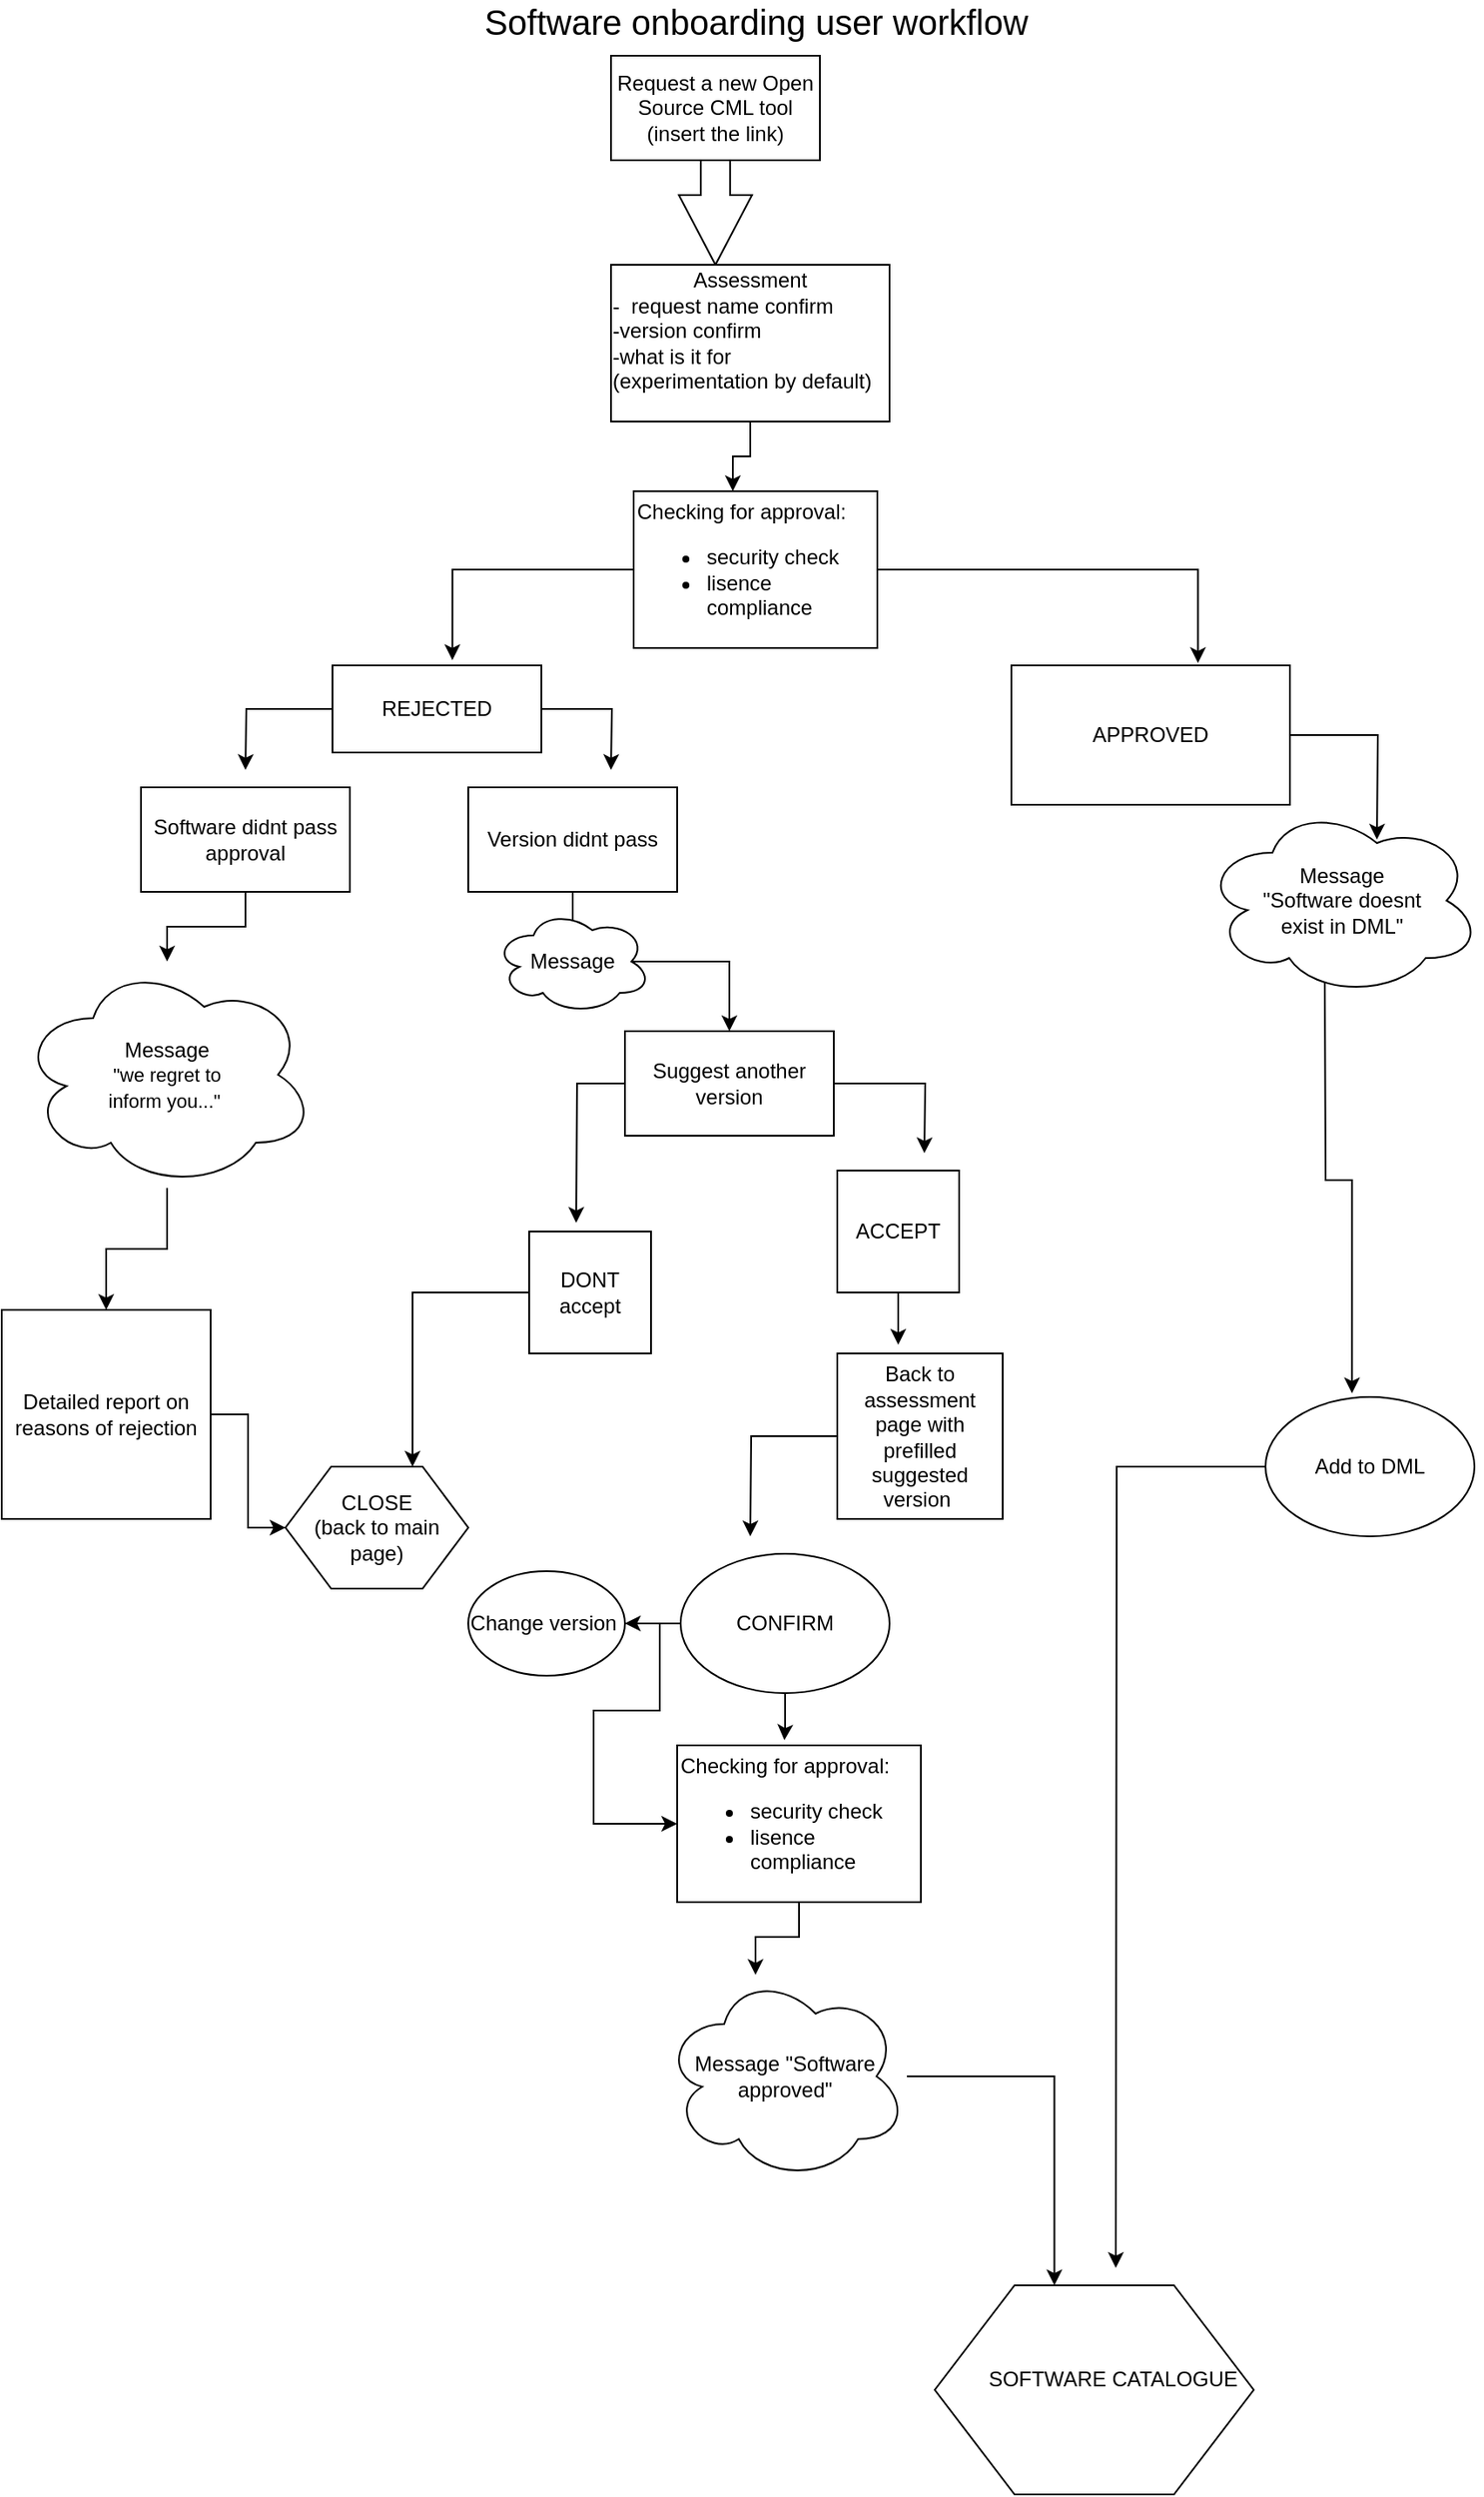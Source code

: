 <mxfile version="12.4.3" type="device" pages="1"><diagram id="0llAzEVzJa9821p7wzAq" name="Page-1"><mxGraphModel dx="1108" dy="675" grid="1" gridSize="10" guides="1" tooltips="1" connect="1" arrows="1" fold="1" page="1" pageScale="1" pageWidth="827" pageHeight="1169" math="0" shadow="0"><root><mxCell id="0"/><mxCell id="1" parent="0"/><mxCell id="ij1Nast-WUGQV4Hvbau6-1" value="&lt;font style=&quot;font-size: 20px&quot;&gt;Software onboarding user workflow&lt;/font&gt;" style="text;html=1;align=center;verticalAlign=middle;resizable=0;points=[];;autosize=1;" vertex="1" parent="1"><mxGeometry x="438" y="180" width="330" height="20" as="geometry"/></mxCell><mxCell id="ij1Nast-WUGQV4Hvbau6-2" value="Request a new Open Source CML tool (insert the link)" style="rounded=0;whiteSpace=wrap;html=1;" vertex="1" parent="1"><mxGeometry x="520" y="210" width="120" height="60" as="geometry"/></mxCell><mxCell id="ij1Nast-WUGQV4Hvbau6-3" style="edgeStyle=orthogonalEdgeStyle;rounded=0;orthogonalLoop=1;jettySize=auto;html=1;entryX=0.574;entryY=-0.06;entryDx=0;entryDy=0;entryPerimeter=0;" edge="1" parent="1" source="ij1Nast-WUGQV4Hvbau6-5" target="ij1Nast-WUGQV4Hvbau6-8"><mxGeometry relative="1" as="geometry"/></mxCell><mxCell id="ij1Nast-WUGQV4Hvbau6-4" style="edgeStyle=orthogonalEdgeStyle;rounded=0;orthogonalLoop=1;jettySize=auto;html=1;entryX=0.67;entryY=-0.017;entryDx=0;entryDy=0;entryPerimeter=0;" edge="1" parent="1" source="ij1Nast-WUGQV4Hvbau6-5" target="ij1Nast-WUGQV4Hvbau6-37"><mxGeometry relative="1" as="geometry"/></mxCell><mxCell id="ij1Nast-WUGQV4Hvbau6-5" value="Checking for approval:&lt;br&gt;&lt;ul&gt;&lt;li&gt;security check&lt;/li&gt;&lt;li&gt;lisence compliance&amp;nbsp;&lt;/li&gt;&lt;/ul&gt;" style="rounded=0;whiteSpace=wrap;html=1;align=left;" vertex="1" parent="1"><mxGeometry x="533" y="460" width="140" height="90" as="geometry"/></mxCell><mxCell id="ij1Nast-WUGQV4Hvbau6-6" style="edgeStyle=orthogonalEdgeStyle;rounded=0;orthogonalLoop=1;jettySize=auto;html=1;" edge="1" parent="1" source="ij1Nast-WUGQV4Hvbau6-8"><mxGeometry relative="1" as="geometry"><mxPoint x="310" y="620" as="targetPoint"/></mxGeometry></mxCell><mxCell id="ij1Nast-WUGQV4Hvbau6-7" style="edgeStyle=orthogonalEdgeStyle;rounded=0;orthogonalLoop=1;jettySize=auto;html=1;" edge="1" parent="1" source="ij1Nast-WUGQV4Hvbau6-8"><mxGeometry relative="1" as="geometry"><mxPoint x="520" y="620" as="targetPoint"/></mxGeometry></mxCell><mxCell id="ij1Nast-WUGQV4Hvbau6-8" value="&lt;div&gt;REJECTED&lt;/div&gt;" style="rounded=0;whiteSpace=wrap;html=1;align=center;" vertex="1" parent="1"><mxGeometry x="360" y="560" width="120" height="50" as="geometry"/></mxCell><mxCell id="ij1Nast-WUGQV4Hvbau6-9" style="edgeStyle=orthogonalEdgeStyle;rounded=0;orthogonalLoop=1;jettySize=auto;html=1;entryX=0;entryY=0.5;entryDx=0;entryDy=0;" edge="1" parent="1" source="ij1Nast-WUGQV4Hvbau6-10" target="ij1Nast-WUGQV4Hvbau6-28"><mxGeometry relative="1" as="geometry"/></mxCell><mxCell id="ij1Nast-WUGQV4Hvbau6-10" value="Detailed report on reasons of rejection" style="whiteSpace=wrap;html=1;aspect=fixed;" vertex="1" parent="1"><mxGeometry x="170" y="930" width="120" height="120" as="geometry"/></mxCell><mxCell id="ij1Nast-WUGQV4Hvbau6-11" value="" style="html=1;shadow=0;dashed=0;align=center;verticalAlign=middle;shape=mxgraph.arrows2.arrow;dy=0.6;dx=40;direction=south;notch=0;" vertex="1" parent="1"><mxGeometry x="559" y="270" width="42" height="60" as="geometry"/></mxCell><mxCell id="ij1Nast-WUGQV4Hvbau6-12" value="" style="group" vertex="1" connectable="0" parent="1"><mxGeometry x="706" y="1490" width="190" height="120" as="geometry"/></mxCell><mxCell id="ij1Nast-WUGQV4Hvbau6-13" value="" style="shape=hexagon;perimeter=hexagonPerimeter2;whiteSpace=wrap;html=1;" vertex="1" parent="ij1Nast-WUGQV4Hvbau6-12"><mxGeometry width="183.214" height="120" as="geometry"/></mxCell><mxCell id="ij1Nast-WUGQV4Hvbau6-14" value="SOFTWARE CATALOGUE" style="text;html=1;align=center;" vertex="1" parent="ij1Nast-WUGQV4Hvbau6-12"><mxGeometry x="13.571" y="40" width="176.429" height="40" as="geometry"/></mxCell><mxCell id="ij1Nast-WUGQV4Hvbau6-15" style="edgeStyle=orthogonalEdgeStyle;rounded=0;orthogonalLoop=1;jettySize=auto;html=1;entryX=0.407;entryY=0;entryDx=0;entryDy=0;entryPerimeter=0;" edge="1" parent="1" source="ij1Nast-WUGQV4Hvbau6-16" target="ij1Nast-WUGQV4Hvbau6-5"><mxGeometry relative="1" as="geometry"/></mxCell><mxCell id="ij1Nast-WUGQV4Hvbau6-16" value="Assessment&lt;br&gt;&lt;div style=&quot;text-align: left&quot;&gt;&lt;span&gt;-&amp;nbsp; request name confirm&amp;nbsp;&lt;/span&gt;&lt;/div&gt;&lt;div style=&quot;text-align: left&quot;&gt;&lt;span&gt;-version confirm&lt;/span&gt;&lt;/div&gt;&lt;div style=&quot;text-align: left&quot;&gt;&lt;span&gt;-what is it for (experimentation by default)&lt;/span&gt;&lt;/div&gt;&lt;div style=&quot;text-align: left&quot;&gt;&lt;br&gt;&lt;/div&gt;" style="rounded=0;whiteSpace=wrap;html=1;" vertex="1" parent="1"><mxGeometry x="520" y="330" width="160" height="90" as="geometry"/></mxCell><mxCell id="ij1Nast-WUGQV4Hvbau6-17" value="" style="edgeStyle=orthogonalEdgeStyle;rounded=0;orthogonalLoop=1;jettySize=auto;html=1;" edge="1" parent="1" source="ij1Nast-WUGQV4Hvbau6-42" target="ij1Nast-WUGQV4Hvbau6-10"><mxGeometry relative="1" as="geometry"/></mxCell><mxCell id="ij1Nast-WUGQV4Hvbau6-18" value="Software didnt pass approval" style="rounded=0;whiteSpace=wrap;html=1;" vertex="1" parent="1"><mxGeometry x="250" y="630" width="120" height="60" as="geometry"/></mxCell><mxCell id="ij1Nast-WUGQV4Hvbau6-19" style="edgeStyle=orthogonalEdgeStyle;rounded=0;orthogonalLoop=1;jettySize=auto;html=1;" edge="1" parent="1" source="ij1Nast-WUGQV4Hvbau6-20" target="ij1Nast-WUGQV4Hvbau6-23"><mxGeometry relative="1" as="geometry"/></mxCell><mxCell id="ij1Nast-WUGQV4Hvbau6-20" value="Version didnt pass" style="rounded=0;whiteSpace=wrap;html=1;" vertex="1" parent="1"><mxGeometry x="438" y="630" width="120" height="60" as="geometry"/></mxCell><mxCell id="ij1Nast-WUGQV4Hvbau6-21" style="edgeStyle=orthogonalEdgeStyle;rounded=0;orthogonalLoop=1;jettySize=auto;html=1;" edge="1" parent="1" source="ij1Nast-WUGQV4Hvbau6-23"><mxGeometry relative="1" as="geometry"><mxPoint x="700" y="840" as="targetPoint"/></mxGeometry></mxCell><mxCell id="ij1Nast-WUGQV4Hvbau6-22" style="edgeStyle=orthogonalEdgeStyle;rounded=0;orthogonalLoop=1;jettySize=auto;html=1;" edge="1" parent="1" source="ij1Nast-WUGQV4Hvbau6-23"><mxGeometry relative="1" as="geometry"><mxPoint x="500" y="880" as="targetPoint"/></mxGeometry></mxCell><mxCell id="ij1Nast-WUGQV4Hvbau6-23" value="Suggest another version" style="rounded=0;whiteSpace=wrap;html=1;" vertex="1" parent="1"><mxGeometry x="528" y="770" width="120" height="60" as="geometry"/></mxCell><mxCell id="ij1Nast-WUGQV4Hvbau6-24" style="edgeStyle=orthogonalEdgeStyle;rounded=0;orthogonalLoop=1;jettySize=auto;html=1;entryX=0.695;entryY=0;entryDx=0;entryDy=0;entryPerimeter=0;" edge="1" parent="1" source="ij1Nast-WUGQV4Hvbau6-25" target="ij1Nast-WUGQV4Hvbau6-28"><mxGeometry relative="1" as="geometry"><mxPoint x="430" y="960" as="targetPoint"/></mxGeometry></mxCell><mxCell id="ij1Nast-WUGQV4Hvbau6-25" value="DONT accept" style="whiteSpace=wrap;html=1;aspect=fixed;" vertex="1" parent="1"><mxGeometry x="473" y="885" width="70" height="70" as="geometry"/></mxCell><mxCell id="ij1Nast-WUGQV4Hvbau6-26" style="edgeStyle=orthogonalEdgeStyle;rounded=0;orthogonalLoop=1;jettySize=auto;html=1;" edge="1" parent="1" source="ij1Nast-WUGQV4Hvbau6-27"><mxGeometry relative="1" as="geometry"><mxPoint x="685" y="950" as="targetPoint"/></mxGeometry></mxCell><mxCell id="ij1Nast-WUGQV4Hvbau6-27" value="ACCEPT" style="whiteSpace=wrap;html=1;aspect=fixed;" vertex="1" parent="1"><mxGeometry x="650" y="850" width="70" height="70" as="geometry"/></mxCell><mxCell id="ij1Nast-WUGQV4Hvbau6-28" value="CLOSE&lt;br&gt;(back to main page)" style="shape=hexagon;perimeter=hexagonPerimeter2;whiteSpace=wrap;html=1;" vertex="1" parent="1"><mxGeometry x="333" y="1020" width="105" height="70" as="geometry"/></mxCell><mxCell id="ij1Nast-WUGQV4Hvbau6-29" style="edgeStyle=orthogonalEdgeStyle;rounded=0;orthogonalLoop=1;jettySize=auto;html=1;" edge="1" parent="1" source="ij1Nast-WUGQV4Hvbau6-30"><mxGeometry relative="1" as="geometry"><mxPoint x="600" y="1060" as="targetPoint"/></mxGeometry></mxCell><mxCell id="ij1Nast-WUGQV4Hvbau6-30" value="Back to assessment page with prefilled suggested version&amp;nbsp;" style="whiteSpace=wrap;html=1;aspect=fixed;" vertex="1" parent="1"><mxGeometry x="650" y="955" width="95" height="95" as="geometry"/></mxCell><mxCell id="ij1Nast-WUGQV4Hvbau6-48" style="edgeStyle=orthogonalEdgeStyle;rounded=0;orthogonalLoop=1;jettySize=auto;html=1;entryX=0;entryY=0.5;entryDx=0;entryDy=0;" edge="1" parent="1" source="ij1Nast-WUGQV4Hvbau6-31" target="ij1Nast-WUGQV4Hvbau6-35"><mxGeometry relative="1" as="geometry"><Array as="points"><mxPoint x="548" y="1110"/><mxPoint x="548" y="1160"/><mxPoint x="510" y="1160"/><mxPoint x="510" y="1225"/></Array></mxGeometry></mxCell><mxCell id="ij1Nast-WUGQV4Hvbau6-31" value="Change version&amp;nbsp;" style="ellipse;whiteSpace=wrap;html=1;" vertex="1" parent="1"><mxGeometry x="438" y="1080" width="90" height="60" as="geometry"/></mxCell><mxCell id="ij1Nast-WUGQV4Hvbau6-32" style="edgeStyle=orthogonalEdgeStyle;rounded=0;orthogonalLoop=1;jettySize=auto;html=1;entryX=0.44;entryY=-0.033;entryDx=0;entryDy=0;entryPerimeter=0;" edge="1" parent="1" source="ij1Nast-WUGQV4Hvbau6-33" target="ij1Nast-WUGQV4Hvbau6-35"><mxGeometry relative="1" as="geometry"/></mxCell><mxCell id="ij1Nast-WUGQV4Hvbau6-47" style="edgeStyle=orthogonalEdgeStyle;rounded=0;orthogonalLoop=1;jettySize=auto;html=1;entryX=1;entryY=0.5;entryDx=0;entryDy=0;" edge="1" parent="1" source="ij1Nast-WUGQV4Hvbau6-33" target="ij1Nast-WUGQV4Hvbau6-31"><mxGeometry relative="1" as="geometry"/></mxCell><mxCell id="ij1Nast-WUGQV4Hvbau6-33" value="CONFIRM" style="ellipse;whiteSpace=wrap;html=1;" vertex="1" parent="1"><mxGeometry x="560" y="1070" width="120" height="80" as="geometry"/></mxCell><mxCell id="ij1Nast-WUGQV4Hvbau6-34" style="edgeStyle=orthogonalEdgeStyle;rounded=0;orthogonalLoop=1;jettySize=auto;html=1;entryX=0.375;entryY=0;entryDx=0;entryDy=0;" edge="1" parent="1" source="ij1Nast-WUGQV4Hvbau6-45" target="ij1Nast-WUGQV4Hvbau6-13"><mxGeometry relative="1" as="geometry"/></mxCell><mxCell id="ij1Nast-WUGQV4Hvbau6-35" value="Checking for approval:&lt;br&gt;&lt;ul&gt;&lt;li&gt;security check&lt;/li&gt;&lt;li&gt;lisence compliance&amp;nbsp;&lt;/li&gt;&lt;/ul&gt;" style="rounded=0;whiteSpace=wrap;html=1;align=left;" vertex="1" parent="1"><mxGeometry x="558" y="1180" width="140" height="90" as="geometry"/></mxCell><mxCell id="ij1Nast-WUGQV4Hvbau6-36" style="edgeStyle=orthogonalEdgeStyle;rounded=0;orthogonalLoop=1;jettySize=auto;html=1;" edge="1" parent="1" source="ij1Nast-WUGQV4Hvbau6-37"><mxGeometry relative="1" as="geometry"><mxPoint x="960" y="660" as="targetPoint"/></mxGeometry></mxCell><mxCell id="ij1Nast-WUGQV4Hvbau6-37" value="APPROVED" style="rounded=0;whiteSpace=wrap;html=1;" vertex="1" parent="1"><mxGeometry x="750" y="560" width="160" height="80" as="geometry"/></mxCell><mxCell id="ij1Nast-WUGQV4Hvbau6-38" style="edgeStyle=orthogonalEdgeStyle;rounded=0;orthogonalLoop=1;jettySize=auto;html=1;" edge="1" parent="1" source="ij1Nast-WUGQV4Hvbau6-39"><mxGeometry relative="1" as="geometry"><mxPoint x="810" y="1480" as="targetPoint"/></mxGeometry></mxCell><mxCell id="ij1Nast-WUGQV4Hvbau6-39" value="Add to DML" style="ellipse;whiteSpace=wrap;html=1;" vertex="1" parent="1"><mxGeometry x="896" y="980" width="120" height="80" as="geometry"/></mxCell><mxCell id="ij1Nast-WUGQV4Hvbau6-40" style="edgeStyle=orthogonalEdgeStyle;rounded=0;orthogonalLoop=1;jettySize=auto;html=1;entryX=0.414;entryY=-0.027;entryDx=0;entryDy=0;entryPerimeter=0;" edge="1" parent="1" target="ij1Nast-WUGQV4Hvbau6-39"><mxGeometry relative="1" as="geometry"><mxPoint x="930" y="730" as="sourcePoint"/></mxGeometry></mxCell><mxCell id="ij1Nast-WUGQV4Hvbau6-42" value="Message &lt;br&gt;&lt;font style=&quot;font-size: 11px&quot;&gt;&lt;font style=&quot;font-size: 11px&quot;&gt;&quot;&lt;/font&gt;&lt;font style=&quot;font-size: 11px&quot;&gt;we regret to &lt;br&gt;inform you...&quot;&lt;/font&gt;&amp;nbsp;&lt;/font&gt;" style="ellipse;shape=cloud;whiteSpace=wrap;html=1;" vertex="1" parent="1"><mxGeometry x="180" y="730" width="170" height="130" as="geometry"/></mxCell><mxCell id="ij1Nast-WUGQV4Hvbau6-43" value="" style="edgeStyle=orthogonalEdgeStyle;rounded=0;orthogonalLoop=1;jettySize=auto;html=1;" edge="1" parent="1" source="ij1Nast-WUGQV4Hvbau6-18" target="ij1Nast-WUGQV4Hvbau6-42"><mxGeometry relative="1" as="geometry"><mxPoint x="310" y="690" as="sourcePoint"/><mxPoint x="310" y="810" as="targetPoint"/></mxGeometry></mxCell><mxCell id="ij1Nast-WUGQV4Hvbau6-44" value="Message" style="ellipse;shape=cloud;whiteSpace=wrap;html=1;" vertex="1" parent="1"><mxGeometry x="453" y="700" width="90" height="60" as="geometry"/></mxCell><mxCell id="ij1Nast-WUGQV4Hvbau6-45" value="Message &quot;Software approved&quot;" style="ellipse;shape=cloud;whiteSpace=wrap;html=1;" vertex="1" parent="1"><mxGeometry x="550" y="1310" width="140" height="120" as="geometry"/></mxCell><mxCell id="ij1Nast-WUGQV4Hvbau6-46" style="edgeStyle=orthogonalEdgeStyle;rounded=0;orthogonalLoop=1;jettySize=auto;html=1;entryX=0.375;entryY=0;entryDx=0;entryDy=0;" edge="1" parent="1" source="ij1Nast-WUGQV4Hvbau6-35" target="ij1Nast-WUGQV4Hvbau6-45"><mxGeometry relative="1" as="geometry"><mxPoint x="628" y="1270" as="sourcePoint"/><mxPoint x="736.333" y="1380.333" as="targetPoint"/></mxGeometry></mxCell><mxCell id="ij1Nast-WUGQV4Hvbau6-49" value="&lt;span style=&quot;white-space: normal&quot;&gt;Message&lt;br&gt;&quot;Software doesnt &lt;br&gt;exist in DML&quot;&lt;/span&gt;" style="ellipse;shape=cloud;whiteSpace=wrap;html=1;" vertex="1" parent="1"><mxGeometry x="860" y="640" width="160" height="110" as="geometry"/></mxCell></root></mxGraphModel></diagram></mxfile>